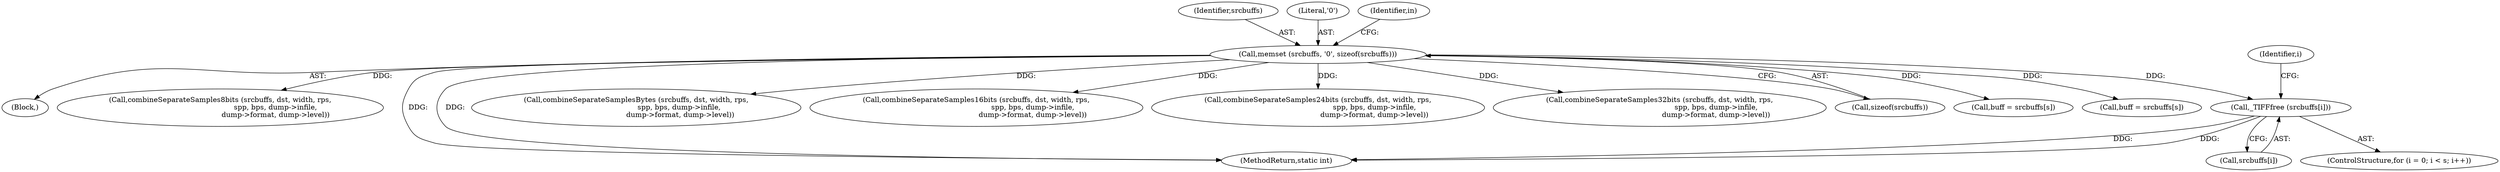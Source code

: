 digraph "0_libtiff_43c0b81a818640429317c80fea1e66771e85024b#diff-c8b4b355f9b5c06d585b23138e1c185f_1@array" {
"1000334" [label="(Call,_TIFFfree (srcbuffs[i]))"];
"1000167" [label="(Call,memset (srcbuffs, '\0', sizeof(srcbuffs)))"];
"1000167" [label="(Call,memset (srcbuffs, '\0', sizeof(srcbuffs)))"];
"1000333" [label="(Identifier,i)"];
"1000168" [label="(Identifier,srcbuffs)"];
"1000110" [label="(Block,)"];
"1000479" [label="(Call,combineSeparateSamples8bits (srcbuffs, dst, width, rps,\n                                                 spp, bps, dump->infile,\n                                                 dump->format, dump->level))"];
"1000325" [label="(ControlStructure,for (i = 0; i < s; i++))"];
"1000632" [label="(MethodReturn,static int)"];
"1000451" [label="(Call,combineSeparateSamplesBytes (srcbuffs, dst, width, rps,\n                                       spp, bps, dump->infile, \n                                       dump->format, dump->level))"];
"1000169" [label="(Literal,'\0')"];
"1000503" [label="(Call,combineSeparateSamples16bits (srcbuffs, dst, width, rps,\n                                                  spp, bps, dump->infile,\n                                                  dump->format, dump->level))"];
"1000335" [label="(Call,srcbuffs[i])"];
"1000527" [label="(Call,combineSeparateSamples24bits (srcbuffs, dst, width, rps,\n                                                  spp, bps, dump->infile,\n                                                  dump->format, dump->level))"];
"1000555" [label="(Call,combineSeparateSamples32bits (srcbuffs, dst, width, rps,\n                                                  spp, bps, dump->infile,\n                                                  dump->format, dump->level))"];
"1000170" [label="(Call,sizeof(srcbuffs))"];
"1000619" [label="(Call,buff = srcbuffs[s])"];
"1000173" [label="(Identifier,in)"];
"1000376" [label="(Call,buff = srcbuffs[s])"];
"1000334" [label="(Call,_TIFFfree (srcbuffs[i]))"];
"1000334" -> "1000325"  [label="AST: "];
"1000334" -> "1000335"  [label="CFG: "];
"1000335" -> "1000334"  [label="AST: "];
"1000333" -> "1000334"  [label="CFG: "];
"1000334" -> "1000632"  [label="DDG: "];
"1000334" -> "1000632"  [label="DDG: "];
"1000167" -> "1000334"  [label="DDG: "];
"1000167" -> "1000110"  [label="AST: "];
"1000167" -> "1000170"  [label="CFG: "];
"1000168" -> "1000167"  [label="AST: "];
"1000169" -> "1000167"  [label="AST: "];
"1000170" -> "1000167"  [label="AST: "];
"1000173" -> "1000167"  [label="CFG: "];
"1000167" -> "1000632"  [label="DDG: "];
"1000167" -> "1000632"  [label="DDG: "];
"1000167" -> "1000376"  [label="DDG: "];
"1000167" -> "1000451"  [label="DDG: "];
"1000167" -> "1000479"  [label="DDG: "];
"1000167" -> "1000503"  [label="DDG: "];
"1000167" -> "1000527"  [label="DDG: "];
"1000167" -> "1000555"  [label="DDG: "];
"1000167" -> "1000619"  [label="DDG: "];
}
